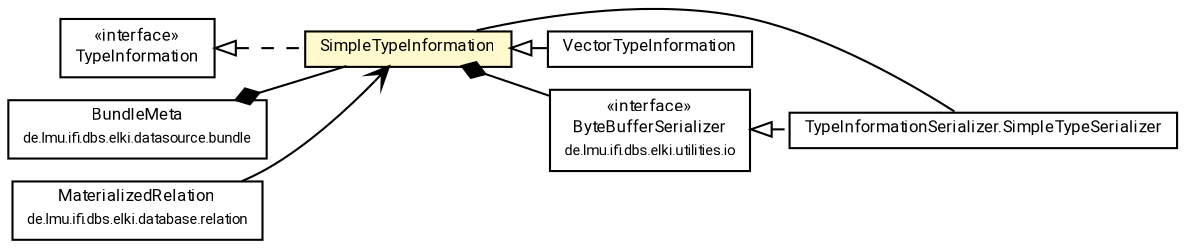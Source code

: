 #!/usr/local/bin/dot
#
# Class diagram 
# Generated by UMLGraph version R5_7_2-60-g0e99a6 (http://www.spinellis.gr/umlgraph/)
#

digraph G {
	graph [fontnames="svg"]
	edge [fontname="Roboto",fontsize=7,labelfontname="Roboto",labelfontsize=7,color="black"];
	node [fontname="Roboto",fontcolor="black",fontsize=8,shape=plaintext,margin=0,width=0,height=0];
	nodesep=0.15;
	ranksep=0.25;
	rankdir=LR;
	// de.lmu.ifi.dbs.elki.data.type.VectorTypeInformation<V extends de.lmu.ifi.dbs.elki.data.FeatureVector<?>>
	c9515586 [label=<<table title="de.lmu.ifi.dbs.elki.data.type.VectorTypeInformation" border="0" cellborder="1" cellspacing="0" cellpadding="2" href="VectorTypeInformation.html" target="_parent">
		<tr><td><table border="0" cellspacing="0" cellpadding="1">
		<tr><td align="center" balign="center"> <font face="Roboto">VectorTypeInformation</font> </td></tr>
		</table></td></tr>
		</table>>, URL="VectorTypeInformation.html"];
	// de.lmu.ifi.dbs.elki.data.type.TypeInformationSerializer.SimpleTypeSerializer
	c9515589 [label=<<table title="de.lmu.ifi.dbs.elki.data.type.TypeInformationSerializer.SimpleTypeSerializer" border="0" cellborder="1" cellspacing="0" cellpadding="2" href="TypeInformationSerializer.SimpleTypeSerializer.html" target="_parent">
		<tr><td><table border="0" cellspacing="0" cellpadding="1">
		<tr><td align="center" balign="center"> <font face="Roboto">TypeInformationSerializer.SimpleTypeSerializer</font> </td></tr>
		</table></td></tr>
		</table>>, URL="TypeInformationSerializer.SimpleTypeSerializer.html"];
	// de.lmu.ifi.dbs.elki.data.type.SimpleTypeInformation<T>
	c9515592 [label=<<table title="de.lmu.ifi.dbs.elki.data.type.SimpleTypeInformation" border="0" cellborder="1" cellspacing="0" cellpadding="2" bgcolor="lemonChiffon" href="SimpleTypeInformation.html" target="_parent">
		<tr><td><table border="0" cellspacing="0" cellpadding="1">
		<tr><td align="center" balign="center"> <font face="Roboto">SimpleTypeInformation</font> </td></tr>
		</table></td></tr>
		</table>>, URL="SimpleTypeInformation.html"];
	// de.lmu.ifi.dbs.elki.data.type.TypeInformation
	c9515594 [label=<<table title="de.lmu.ifi.dbs.elki.data.type.TypeInformation" border="0" cellborder="1" cellspacing="0" cellpadding="2" href="TypeInformation.html" target="_parent">
		<tr><td><table border="0" cellspacing="0" cellpadding="1">
		<tr><td align="center" balign="center"> &#171;interface&#187; </td></tr>
		<tr><td align="center" balign="center"> <font face="Roboto">TypeInformation</font> </td></tr>
		</table></td></tr>
		</table>>, URL="TypeInformation.html"];
	// de.lmu.ifi.dbs.elki.datasource.bundle.BundleMeta
	c9515611 [label=<<table title="de.lmu.ifi.dbs.elki.datasource.bundle.BundleMeta" border="0" cellborder="1" cellspacing="0" cellpadding="2" href="../../datasource/bundle/BundleMeta.html" target="_parent">
		<tr><td><table border="0" cellspacing="0" cellpadding="1">
		<tr><td align="center" balign="center"> <font face="Roboto">BundleMeta</font> </td></tr>
		<tr><td align="center" balign="center"> <font face="Roboto" point-size="7.0">de.lmu.ifi.dbs.elki.datasource.bundle</font> </td></tr>
		</table></td></tr>
		</table>>, URL="../../datasource/bundle/BundleMeta.html"];
	// de.lmu.ifi.dbs.elki.utilities.io.ByteBufferSerializer<T>
	c9516369 [label=<<table title="de.lmu.ifi.dbs.elki.utilities.io.ByteBufferSerializer" border="0" cellborder="1" cellspacing="0" cellpadding="2" href="../../utilities/io/ByteBufferSerializer.html" target="_parent">
		<tr><td><table border="0" cellspacing="0" cellpadding="1">
		<tr><td align="center" balign="center"> &#171;interface&#187; </td></tr>
		<tr><td align="center" balign="center"> <font face="Roboto">ByteBufferSerializer</font> </td></tr>
		<tr><td align="center" balign="center"> <font face="Roboto" point-size="7.0">de.lmu.ifi.dbs.elki.utilities.io</font> </td></tr>
		</table></td></tr>
		</table>>, URL="../../utilities/io/ByteBufferSerializer.html"];
	// de.lmu.ifi.dbs.elki.database.relation.MaterializedRelation<O>
	c9516643 [label=<<table title="de.lmu.ifi.dbs.elki.database.relation.MaterializedRelation" border="0" cellborder="1" cellspacing="0" cellpadding="2" href="../../database/relation/MaterializedRelation.html" target="_parent">
		<tr><td><table border="0" cellspacing="0" cellpadding="1">
		<tr><td align="center" balign="center"> <font face="Roboto">MaterializedRelation</font> </td></tr>
		<tr><td align="center" balign="center"> <font face="Roboto" point-size="7.0">de.lmu.ifi.dbs.elki.database.relation</font> </td></tr>
		</table></td></tr>
		</table>>, URL="../../database/relation/MaterializedRelation.html"];
	// de.lmu.ifi.dbs.elki.data.type.VectorTypeInformation<V extends de.lmu.ifi.dbs.elki.data.FeatureVector<?>> extends de.lmu.ifi.dbs.elki.data.type.SimpleTypeInformation<T>
	c9515592 -> c9515586 [arrowtail=empty,dir=back,weight=10];
	// de.lmu.ifi.dbs.elki.data.type.TypeInformationSerializer.SimpleTypeSerializer implements de.lmu.ifi.dbs.elki.utilities.io.ByteBufferSerializer<T>
	c9516369 -> c9515589 [arrowtail=empty,style=dashed,dir=back,weight=9];
	// de.lmu.ifi.dbs.elki.data.type.TypeInformationSerializer.SimpleTypeSerializer assoc de.lmu.ifi.dbs.elki.data.type.SimpleTypeInformation<T>
	c9515589 -> c9515592 [arrowhead=none,weight=2];
	// de.lmu.ifi.dbs.elki.data.type.SimpleTypeInformation<T> implements de.lmu.ifi.dbs.elki.data.type.TypeInformation
	c9515594 -> c9515592 [arrowtail=empty,style=dashed,dir=back,weight=9];
	// de.lmu.ifi.dbs.elki.data.type.SimpleTypeInformation<T> composed de.lmu.ifi.dbs.elki.utilities.io.ByteBufferSerializer<T>
	c9515592 -> c9516369 [arrowhead=none,arrowtail=diamond,dir=back,weight=6];
	// de.lmu.ifi.dbs.elki.datasource.bundle.BundleMeta composed de.lmu.ifi.dbs.elki.data.type.SimpleTypeInformation<T>
	c9515611 -> c9515592 [arrowhead=none,arrowtail=diamond,dir=back,weight=6];
	// de.lmu.ifi.dbs.elki.database.relation.MaterializedRelation<O> navassoc de.lmu.ifi.dbs.elki.data.type.SimpleTypeInformation<T>
	c9516643 -> c9515592 [arrowhead=open,weight=1];
}

